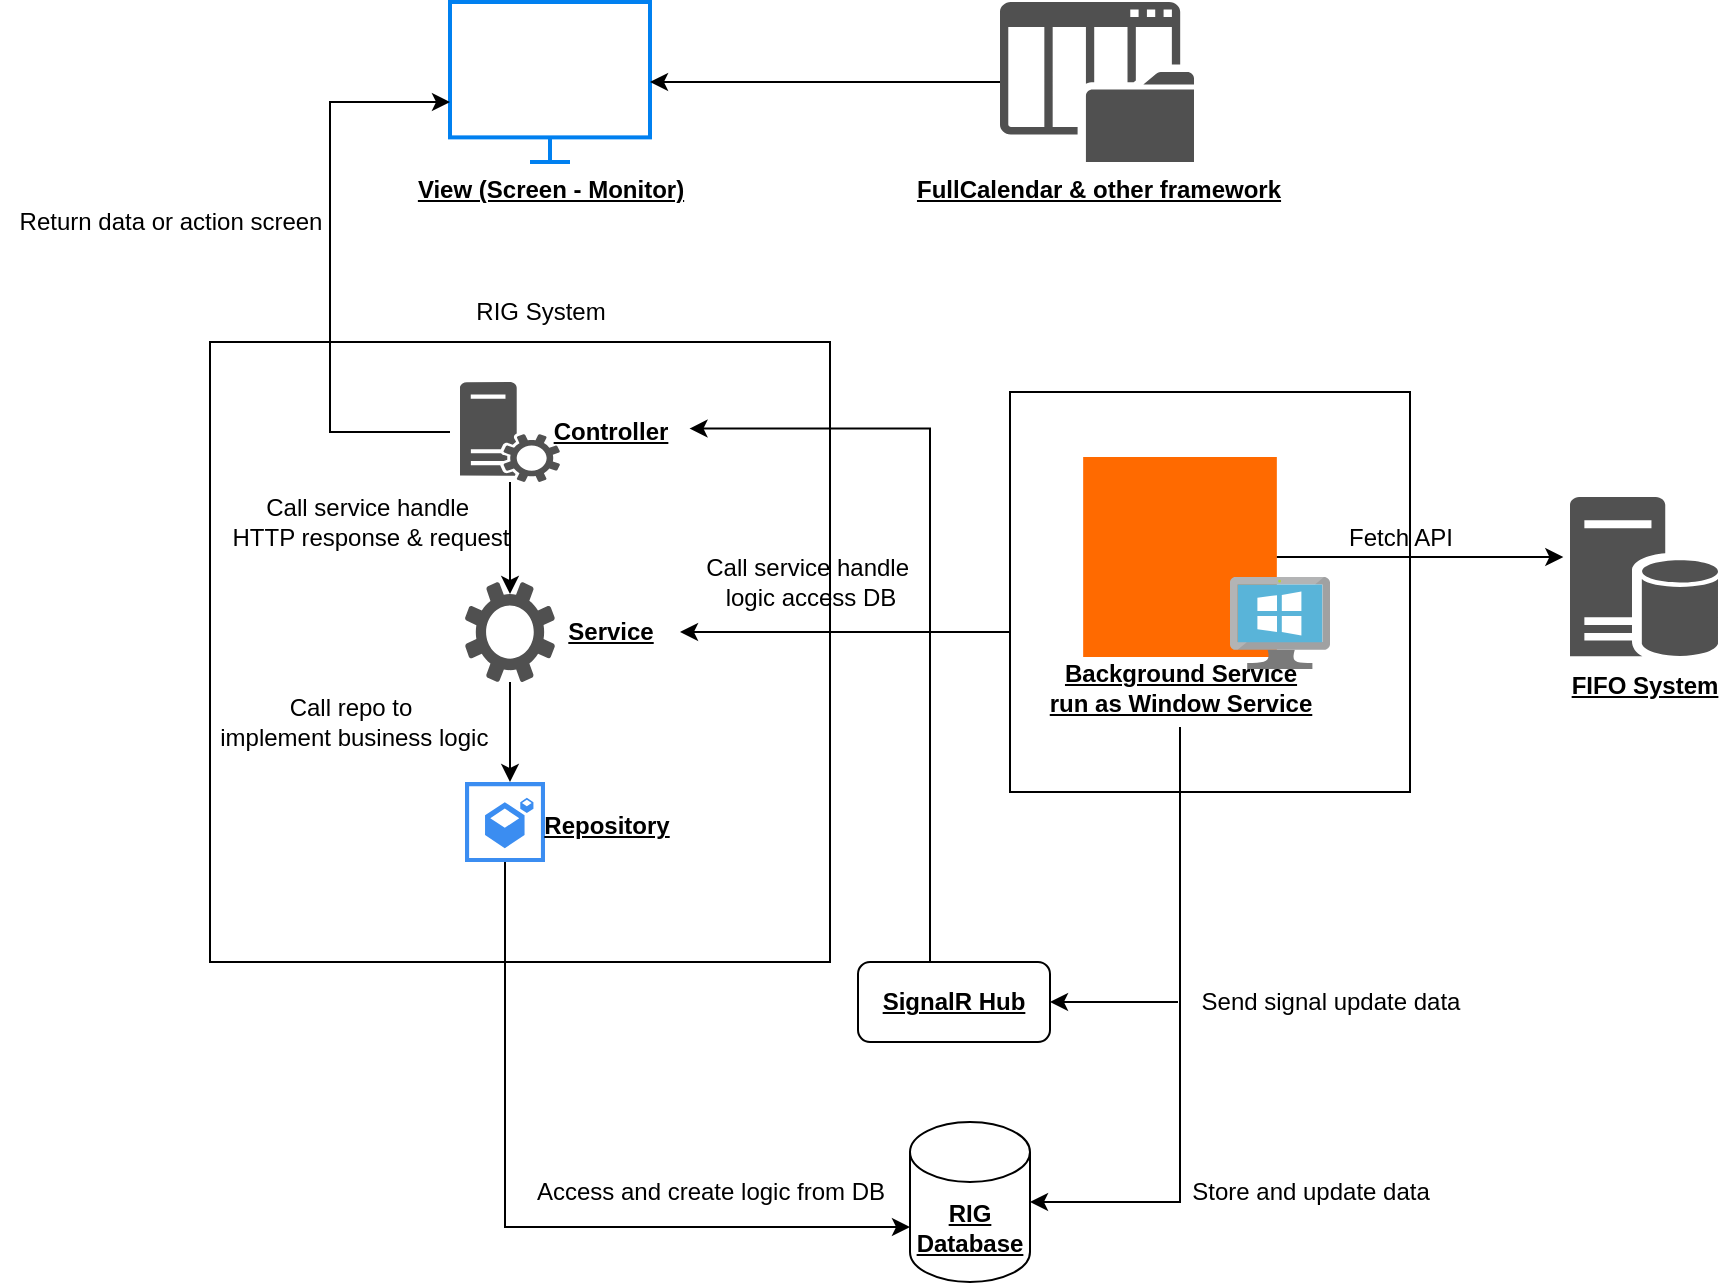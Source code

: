 <mxfile version="25.0.3">
  <diagram name="Page-1" id="2XN0a3pQ_N8TTJMIYxJC">
    <mxGraphModel dx="1948" dy="796" grid="1" gridSize="10" guides="1" tooltips="1" connect="1" arrows="1" fold="1" page="1" pageScale="1" pageWidth="850" pageHeight="1100" math="0" shadow="0">
      <root>
        <mxCell id="0" />
        <mxCell id="1" parent="0" />
        <mxCell id="A2VsqF7DGmP3mwVu8gCD-21" value="" style="group" vertex="1" connectable="0" parent="1">
          <mxGeometry x="60" y="170" width="350" height="340" as="geometry" />
        </mxCell>
        <mxCell id="A2VsqF7DGmP3mwVu8gCD-8" value="" style="whiteSpace=wrap;html=1;aspect=fixed;" vertex="1" parent="A2VsqF7DGmP3mwVu8gCD-21">
          <mxGeometry x="-30" y="30" width="310" height="310" as="geometry" />
        </mxCell>
        <mxCell id="A2VsqF7DGmP3mwVu8gCD-10" value="RIG System" style="text;html=1;align=center;verticalAlign=middle;resizable=0;points=[];autosize=1;strokeColor=none;fillColor=none;" vertex="1" parent="A2VsqF7DGmP3mwVu8gCD-21">
          <mxGeometry x="90" width="90" height="30" as="geometry" />
        </mxCell>
        <mxCell id="A2VsqF7DGmP3mwVu8gCD-17" value="" style="group" vertex="1" connectable="0" parent="A2VsqF7DGmP3mwVu8gCD-21">
          <mxGeometry x="97.5" y="250" width="115" height="40" as="geometry" />
        </mxCell>
        <mxCell id="A2VsqF7DGmP3mwVu8gCD-13" value="" style="sketch=0;html=1;aspect=fixed;strokeColor=none;shadow=0;fillColor=#3B8DF1;verticalAlign=top;labelPosition=center;verticalLabelPosition=bottom;shape=mxgraph.gcp2.repository_primary" vertex="1" parent="A2VsqF7DGmP3mwVu8gCD-17">
          <mxGeometry width="40" height="40" as="geometry" />
        </mxCell>
        <mxCell id="A2VsqF7DGmP3mwVu8gCD-14" value="&lt;b&gt;&lt;u&gt;Repository&lt;/u&gt;&lt;/b&gt;" style="text;html=1;align=center;verticalAlign=middle;resizable=0;points=[];autosize=1;strokeColor=none;fillColor=none;" vertex="1" parent="A2VsqF7DGmP3mwVu8gCD-17">
          <mxGeometry x="25" y="7" width="90" height="30" as="geometry" />
        </mxCell>
        <mxCell id="A2VsqF7DGmP3mwVu8gCD-18" value="" style="group" vertex="1" connectable="0" parent="A2VsqF7DGmP3mwVu8gCD-21">
          <mxGeometry x="97.5" y="150" width="107.5" height="50" as="geometry" />
        </mxCell>
        <mxCell id="A2VsqF7DGmP3mwVu8gCD-15" value="" style="sketch=0;pointerEvents=1;shadow=0;dashed=0;html=1;strokeColor=none;labelPosition=center;verticalLabelPosition=bottom;verticalAlign=top;align=center;fillColor=#505050;shape=mxgraph.mscae.enterprise.settings" vertex="1" parent="A2VsqF7DGmP3mwVu8gCD-18">
          <mxGeometry width="45" height="50" as="geometry" />
        </mxCell>
        <mxCell id="A2VsqF7DGmP3mwVu8gCD-16" value="&lt;b&gt;&lt;u&gt;Service&lt;/u&gt;&lt;/b&gt;" style="text;html=1;align=center;verticalAlign=middle;resizable=0;points=[];autosize=1;strokeColor=none;fillColor=none;" vertex="1" parent="A2VsqF7DGmP3mwVu8gCD-18">
          <mxGeometry x="37.5" y="10" width="70" height="30" as="geometry" />
        </mxCell>
        <mxCell id="A2VsqF7DGmP3mwVu8gCD-20" value="" style="group" vertex="1" connectable="0" parent="A2VsqF7DGmP3mwVu8gCD-21">
          <mxGeometry x="95" y="50" width="115" height="50" as="geometry" />
        </mxCell>
        <mxCell id="A2VsqF7DGmP3mwVu8gCD-3" value="" style="sketch=0;pointerEvents=1;shadow=0;dashed=0;html=1;strokeColor=none;labelPosition=center;verticalLabelPosition=bottom;verticalAlign=top;align=center;fillColor=#515151;shape=mxgraph.mscae.system_center.roles" vertex="1" parent="A2VsqF7DGmP3mwVu8gCD-20">
          <mxGeometry width="50" height="50" as="geometry" />
        </mxCell>
        <mxCell id="A2VsqF7DGmP3mwVu8gCD-12" value="&lt;b&gt;&lt;u&gt;Controller&lt;/u&gt;&lt;/b&gt;" style="text;html=1;align=center;verticalAlign=middle;resizable=0;points=[];autosize=1;strokeColor=none;fillColor=none;" vertex="1" parent="A2VsqF7DGmP3mwVu8gCD-20">
          <mxGeometry x="35" y="10" width="80" height="30" as="geometry" />
        </mxCell>
        <mxCell id="A2VsqF7DGmP3mwVu8gCD-33" style="edgeStyle=orthogonalEdgeStyle;rounded=0;orthogonalLoop=1;jettySize=auto;html=1;" edge="1" parent="A2VsqF7DGmP3mwVu8gCD-21" source="A2VsqF7DGmP3mwVu8gCD-15">
          <mxGeometry relative="1" as="geometry">
            <mxPoint x="120" y="250" as="targetPoint" />
          </mxGeometry>
        </mxCell>
        <mxCell id="A2VsqF7DGmP3mwVu8gCD-34" style="edgeStyle=orthogonalEdgeStyle;rounded=0;orthogonalLoop=1;jettySize=auto;html=1;entryX=0.5;entryY=0.12;entryDx=0;entryDy=0;entryPerimeter=0;" edge="1" parent="A2VsqF7DGmP3mwVu8gCD-21" source="A2VsqF7DGmP3mwVu8gCD-3" target="A2VsqF7DGmP3mwVu8gCD-15">
          <mxGeometry relative="1" as="geometry" />
        </mxCell>
        <mxCell id="A2VsqF7DGmP3mwVu8gCD-35" value="Call repo to&lt;div&gt;&amp;nbsp;implement business logic&lt;/div&gt;" style="text;html=1;align=center;verticalAlign=middle;resizable=0;points=[];autosize=1;strokeColor=none;fillColor=none;" vertex="1" parent="A2VsqF7DGmP3mwVu8gCD-21">
          <mxGeometry x="-40" y="200" width="160" height="40" as="geometry" />
        </mxCell>
        <mxCell id="A2VsqF7DGmP3mwVu8gCD-36" value="Call service handle&amp;nbsp;&lt;br&gt;&lt;div&gt;HTTP response &amp;amp; request&lt;/div&gt;" style="text;html=1;align=center;verticalAlign=middle;resizable=0;points=[];autosize=1;strokeColor=none;fillColor=none;" vertex="1" parent="A2VsqF7DGmP3mwVu8gCD-21">
          <mxGeometry x="-30" y="100" width="160" height="40" as="geometry" />
        </mxCell>
        <mxCell id="A2VsqF7DGmP3mwVu8gCD-49" value="Call service handle&amp;nbsp;&lt;br&gt;&lt;div&gt;logic access DB&lt;/div&gt;" style="text;html=1;align=center;verticalAlign=middle;resizable=0;points=[];autosize=1;strokeColor=none;fillColor=none;" vertex="1" parent="A2VsqF7DGmP3mwVu8gCD-21">
          <mxGeometry x="205" y="130" width="130" height="40" as="geometry" />
        </mxCell>
        <mxCell id="A2VsqF7DGmP3mwVu8gCD-48" style="edgeStyle=orthogonalEdgeStyle;rounded=0;orthogonalLoop=1;jettySize=auto;html=1;" edge="1" parent="1" source="A2VsqF7DGmP3mwVu8gCD-39" target="A2VsqF7DGmP3mwVu8gCD-16">
          <mxGeometry relative="1" as="geometry">
            <Array as="points">
              <mxPoint x="390" y="345" />
              <mxPoint x="390" y="345" />
            </Array>
          </mxGeometry>
        </mxCell>
        <mxCell id="A2VsqF7DGmP3mwVu8gCD-39" value="" style="whiteSpace=wrap;html=1;aspect=fixed;" vertex="1" parent="1">
          <mxGeometry x="430" y="225" width="200" height="200" as="geometry" />
        </mxCell>
        <mxCell id="A2VsqF7DGmP3mwVu8gCD-1" value="&lt;b&gt;&lt;u&gt;RIG Database&lt;/u&gt;&lt;/b&gt;" style="shape=cylinder3;whiteSpace=wrap;html=1;boundedLbl=1;backgroundOutline=1;size=15;" vertex="1" parent="1">
          <mxGeometry x="380" y="590" width="60" height="80" as="geometry" />
        </mxCell>
        <mxCell id="A2VsqF7DGmP3mwVu8gCD-2" value="&lt;b&gt;&lt;u&gt;View (Screen - Monitor)&lt;/u&gt;&lt;/b&gt;" style="html=1;verticalLabelPosition=bottom;align=center;labelBackgroundColor=#ffffff;verticalAlign=top;strokeWidth=2;strokeColor=#0080F0;shadow=0;dashed=0;shape=mxgraph.ios7.icons.monitor;" vertex="1" parent="1">
          <mxGeometry x="150" y="30" width="100" height="80" as="geometry" />
        </mxCell>
        <mxCell id="A2VsqF7DGmP3mwVu8gCD-6" value="" style="group" vertex="1" connectable="0" parent="1">
          <mxGeometry x="450" y="257.5" width="140" height="135" as="geometry" />
        </mxCell>
        <mxCell id="A2VsqF7DGmP3mwVu8gCD-4" value="" style="points=[];aspect=fixed;html=1;align=center;shadow=0;dashed=0;fillColor=#FF6A00;strokeColor=none;shape=mxgraph.alibaba_cloud.dms_data_management_service;" vertex="1" parent="A2VsqF7DGmP3mwVu8gCD-6">
          <mxGeometry x="16.58" width="96.84" height="100" as="geometry" />
        </mxCell>
        <mxCell id="A2VsqF7DGmP3mwVu8gCD-5" value="&lt;b&gt;&lt;u&gt;Background Service&lt;/u&gt;&lt;/b&gt;&lt;div&gt;&lt;b&gt;&lt;u&gt;run as Window Service&lt;/u&gt;&lt;/b&gt;&lt;/div&gt;" style="text;html=1;align=center;verticalAlign=middle;resizable=0;points=[];autosize=1;strokeColor=none;fillColor=none;" vertex="1" parent="A2VsqF7DGmP3mwVu8gCD-6">
          <mxGeometry x="-10" y="95" width="150" height="40" as="geometry" />
        </mxCell>
        <mxCell id="A2VsqF7DGmP3mwVu8gCD-22" value="" style="image;sketch=0;aspect=fixed;html=1;points=[];align=center;fontSize=12;image=img/lib/mscae/VirtualMachineWindows.svg;" vertex="1" parent="A2VsqF7DGmP3mwVu8gCD-6">
          <mxGeometry x="90" y="60" width="50" height="46" as="geometry" />
        </mxCell>
        <mxCell id="A2VsqF7DGmP3mwVu8gCD-23" value="&lt;b&gt;&lt;u&gt;FIFO System&lt;/u&gt;&lt;/b&gt;" style="sketch=0;pointerEvents=1;shadow=0;dashed=0;html=1;strokeColor=none;labelPosition=center;verticalLabelPosition=bottom;verticalAlign=top;align=center;fillColor=#515151;shape=mxgraph.mscae.enterprise.database_server" vertex="1" parent="1">
          <mxGeometry x="710" y="277.5" width="74" height="80" as="geometry" />
        </mxCell>
        <mxCell id="A2VsqF7DGmP3mwVu8gCD-27" style="edgeStyle=orthogonalEdgeStyle;rounded=0;orthogonalLoop=1;jettySize=auto;html=1;entryX=-0.045;entryY=0.375;entryDx=0;entryDy=0;entryPerimeter=0;" edge="1" parent="1" source="A2VsqF7DGmP3mwVu8gCD-4" target="A2VsqF7DGmP3mwVu8gCD-23">
          <mxGeometry relative="1" as="geometry" />
        </mxCell>
        <mxCell id="A2VsqF7DGmP3mwVu8gCD-28" value="Fetch API" style="text;html=1;align=center;verticalAlign=middle;resizable=0;points=[];autosize=1;strokeColor=none;fillColor=none;" vertex="1" parent="1">
          <mxGeometry x="585" y="282.5" width="80" height="30" as="geometry" />
        </mxCell>
        <mxCell id="A2VsqF7DGmP3mwVu8gCD-29" style="edgeStyle=orthogonalEdgeStyle;rounded=0;orthogonalLoop=1;jettySize=auto;html=1;entryX=1;entryY=0.5;entryDx=0;entryDy=0;entryPerimeter=0;" edge="1" parent="1" source="A2VsqF7DGmP3mwVu8gCD-5" target="A2VsqF7DGmP3mwVu8gCD-1">
          <mxGeometry relative="1" as="geometry" />
        </mxCell>
        <mxCell id="A2VsqF7DGmP3mwVu8gCD-30" value="Store and update data" style="text;html=1;align=center;verticalAlign=middle;resizable=0;points=[];autosize=1;strokeColor=none;fillColor=none;" vertex="1" parent="1">
          <mxGeometry x="510" y="610" width="140" height="30" as="geometry" />
        </mxCell>
        <mxCell id="A2VsqF7DGmP3mwVu8gCD-32" value="Access and create logic from DB" style="text;html=1;align=center;verticalAlign=middle;resizable=0;points=[];autosize=1;strokeColor=none;fillColor=none;" vertex="1" parent="1">
          <mxGeometry x="180" y="610" width="200" height="30" as="geometry" />
        </mxCell>
        <mxCell id="A2VsqF7DGmP3mwVu8gCD-37" style="edgeStyle=orthogonalEdgeStyle;rounded=0;orthogonalLoop=1;jettySize=auto;html=1;" edge="1" parent="1" target="A2VsqF7DGmP3mwVu8gCD-2">
          <mxGeometry relative="1" as="geometry">
            <mxPoint x="150" y="245" as="sourcePoint" />
            <mxPoint x="270" y="50" as="targetPoint" />
            <Array as="points">
              <mxPoint x="90" y="245" />
              <mxPoint x="90" y="80" />
            </Array>
          </mxGeometry>
        </mxCell>
        <mxCell id="A2VsqF7DGmP3mwVu8gCD-38" value="Return data or action screen" style="text;html=1;align=center;verticalAlign=middle;resizable=0;points=[];autosize=1;strokeColor=none;fillColor=none;" vertex="1" parent="1">
          <mxGeometry x="-75" y="125" width="170" height="30" as="geometry" />
        </mxCell>
        <mxCell id="A2VsqF7DGmP3mwVu8gCD-40" value="&lt;b&gt;&lt;u&gt;SignalR Hub&lt;/u&gt;&lt;/b&gt;" style="rounded=1;whiteSpace=wrap;html=1;" vertex="1" parent="1">
          <mxGeometry x="354" y="510" width="96" height="40" as="geometry" />
        </mxCell>
        <mxCell id="A2VsqF7DGmP3mwVu8gCD-41" value="" style="edgeStyle=none;orthogonalLoop=1;jettySize=auto;html=1;rounded=0;entryX=1;entryY=0.5;entryDx=0;entryDy=0;" edge="1" parent="1" target="A2VsqF7DGmP3mwVu8gCD-40">
          <mxGeometry width="100" relative="1" as="geometry">
            <mxPoint x="514" y="530" as="sourcePoint" />
            <mxPoint x="630" y="520" as="targetPoint" />
            <Array as="points" />
          </mxGeometry>
        </mxCell>
        <mxCell id="A2VsqF7DGmP3mwVu8gCD-43" style="edgeStyle=orthogonalEdgeStyle;rounded=0;orthogonalLoop=1;jettySize=auto;html=1;entryX=0;entryY=0;entryDx=0;entryDy=52.5;entryPerimeter=0;" edge="1" parent="1" source="A2VsqF7DGmP3mwVu8gCD-13" target="A2VsqF7DGmP3mwVu8gCD-1">
          <mxGeometry relative="1" as="geometry">
            <Array as="points">
              <mxPoint x="177" y="643" />
            </Array>
          </mxGeometry>
        </mxCell>
        <mxCell id="A2VsqF7DGmP3mwVu8gCD-44" style="edgeStyle=orthogonalEdgeStyle;rounded=0;orthogonalLoop=1;jettySize=auto;html=1;entryX=0.997;entryY=0.442;entryDx=0;entryDy=0;entryPerimeter=0;" edge="1" parent="1" source="A2VsqF7DGmP3mwVu8gCD-40" target="A2VsqF7DGmP3mwVu8gCD-12">
          <mxGeometry relative="1" as="geometry">
            <Array as="points">
              <mxPoint x="390" y="243" />
            </Array>
          </mxGeometry>
        </mxCell>
        <mxCell id="A2VsqF7DGmP3mwVu8gCD-45" value="Send signal update data" style="text;html=1;align=center;verticalAlign=middle;resizable=0;points=[];autosize=1;strokeColor=none;fillColor=none;" vertex="1" parent="1">
          <mxGeometry x="515" y="515" width="150" height="30" as="geometry" />
        </mxCell>
        <mxCell id="A2VsqF7DGmP3mwVu8gCD-50" value="&lt;b&gt;&lt;u&gt;FullCalendar &amp;amp; other framework&lt;/u&gt;&lt;/b&gt;" style="sketch=0;pointerEvents=1;shadow=0;dashed=0;html=1;strokeColor=none;fillColor=#505050;labelPosition=center;verticalLabelPosition=bottom;verticalAlign=top;outlineConnect=0;align=center;shape=mxgraph.office.concepts.list_library;" vertex="1" parent="1">
          <mxGeometry x="425" y="30" width="97" height="80" as="geometry" />
        </mxCell>
        <mxCell id="A2VsqF7DGmP3mwVu8gCD-53" style="edgeStyle=orthogonalEdgeStyle;rounded=0;orthogonalLoop=1;jettySize=auto;html=1;entryX=1;entryY=0.5;entryDx=0;entryDy=0;entryPerimeter=0;" edge="1" parent="1" source="A2VsqF7DGmP3mwVu8gCD-50" target="A2VsqF7DGmP3mwVu8gCD-2">
          <mxGeometry relative="1" as="geometry" />
        </mxCell>
      </root>
    </mxGraphModel>
  </diagram>
</mxfile>
